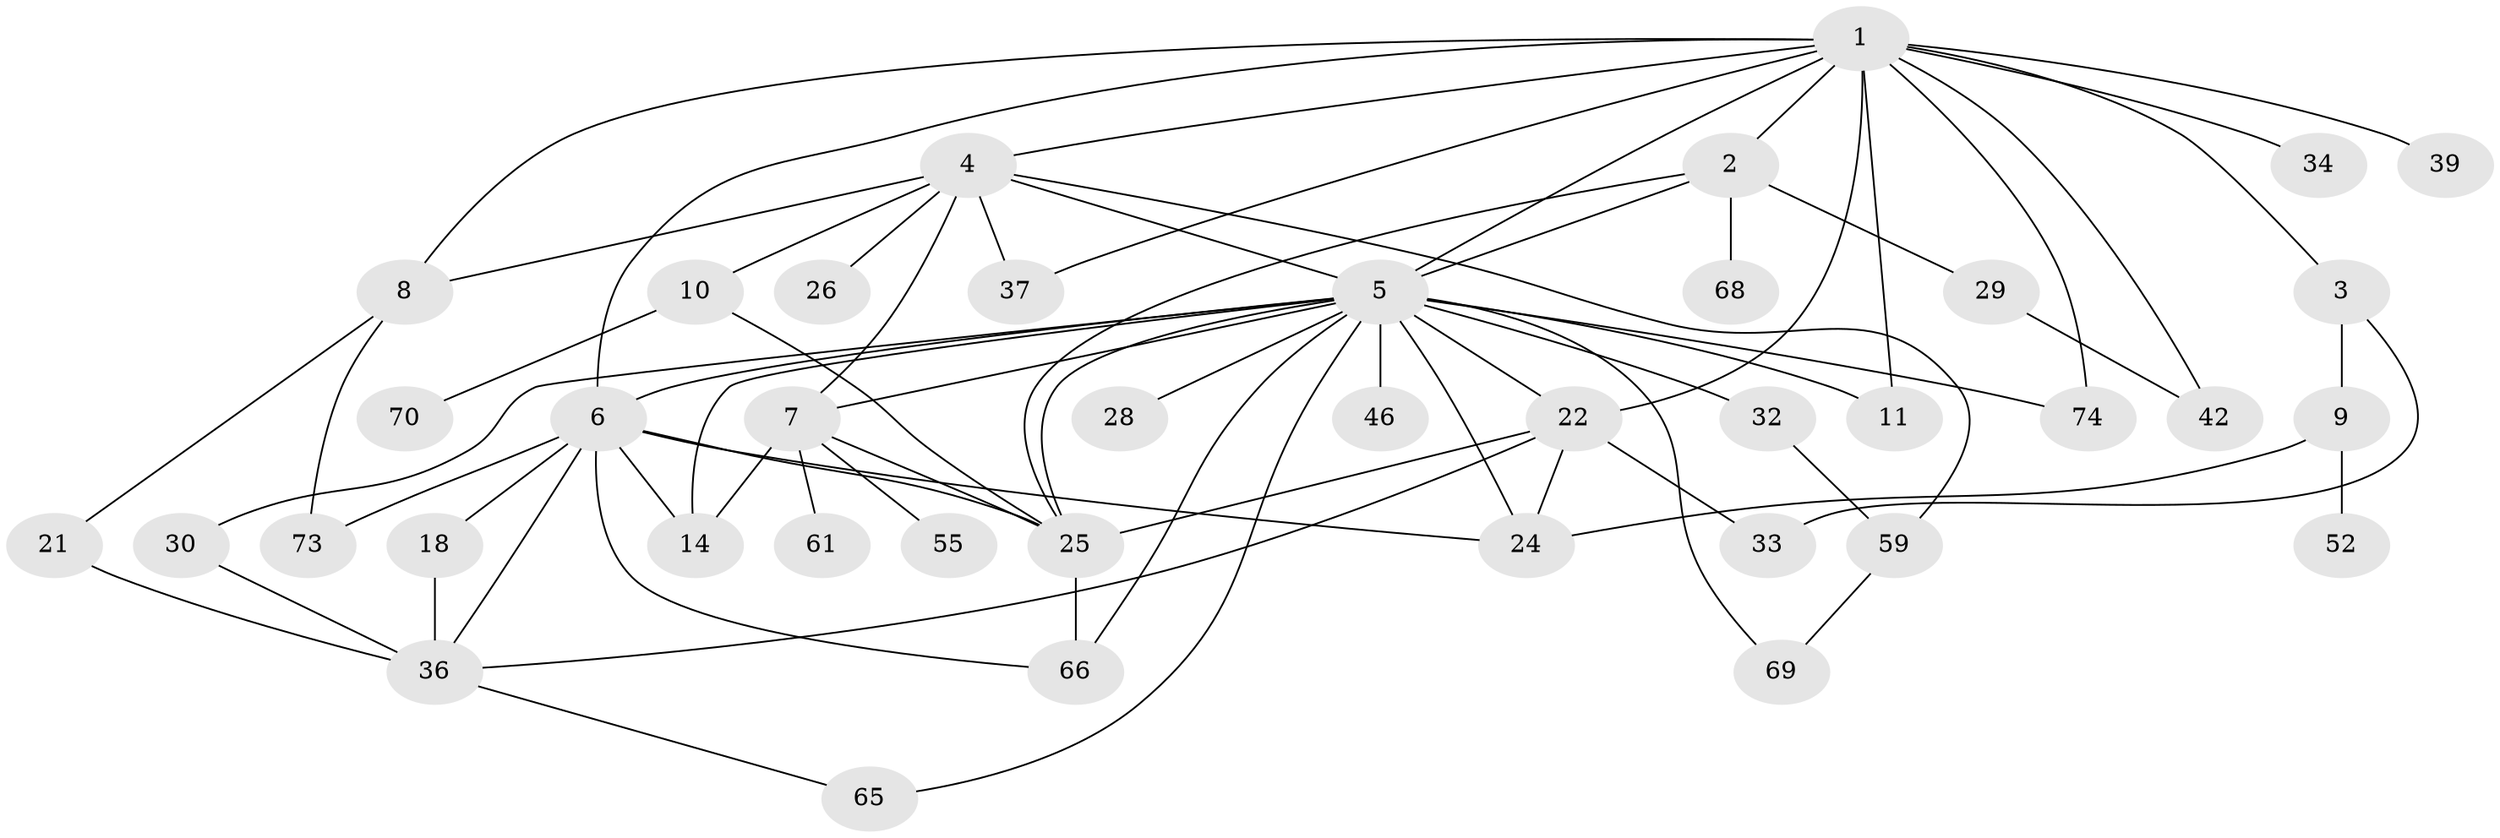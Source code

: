 // original degree distribution, {6: 0.05, 5: 0.0875, 3: 0.15, 9: 0.025, 4: 0.175, 2: 0.325, 1: 0.1875}
// Generated by graph-tools (version 1.1) at 2025/13/03/09/25 04:13:35]
// undirected, 40 vertices, 70 edges
graph export_dot {
graph [start="1"]
  node [color=gray90,style=filled];
  1 [super="+20"];
  2;
  3;
  4 [super="+35"];
  5 [super="+27+13+12+31"];
  6 [super="+19+16"];
  7 [super="+43+78"];
  8;
  9 [super="+50"];
  10;
  11 [super="+49"];
  14 [super="+56+15"];
  18 [super="+63"];
  21 [super="+54"];
  22 [super="+60+67"];
  24 [super="+45+53"];
  25 [super="+71+41"];
  26;
  28;
  29 [super="+51"];
  30;
  32 [super="+38"];
  33;
  34;
  36 [super="+48"];
  37 [super="+40"];
  39;
  42;
  46;
  52;
  55;
  59;
  61;
  65;
  66;
  68;
  69;
  70;
  73;
  74;
  1 -- 2;
  1 -- 3;
  1 -- 4;
  1 -- 34;
  1 -- 37;
  1 -- 6;
  1 -- 39;
  1 -- 8;
  1 -- 74;
  1 -- 11 [weight=2];
  1 -- 42;
  1 -- 22;
  1 -- 5;
  2 -- 29;
  2 -- 68;
  2 -- 25;
  2 -- 5;
  3 -- 9;
  3 -- 33;
  4 -- 5;
  4 -- 8;
  4 -- 10;
  4 -- 26;
  4 -- 37;
  4 -- 59;
  4 -- 7;
  5 -- 6;
  5 -- 7 [weight=2];
  5 -- 11 [weight=3];
  5 -- 65;
  5 -- 66;
  5 -- 24;
  5 -- 28;
  5 -- 14 [weight=2];
  5 -- 25;
  5 -- 32 [weight=2];
  5 -- 69;
  5 -- 74;
  5 -- 46;
  5 -- 22;
  5 -- 30;
  6 -- 18;
  6 -- 36;
  6 -- 24;
  6 -- 25;
  6 -- 73;
  6 -- 66;
  6 -- 14;
  7 -- 55;
  7 -- 61;
  7 -- 14;
  7 -- 25;
  8 -- 21;
  8 -- 73;
  9 -- 24;
  9 -- 52;
  10 -- 25;
  10 -- 70;
  18 -- 36;
  21 -- 36 [weight=2];
  22 -- 25;
  22 -- 33;
  22 -- 36;
  22 -- 24;
  25 -- 66;
  29 -- 42;
  30 -- 36;
  32 -- 59;
  36 -- 65;
  59 -- 69;
}
